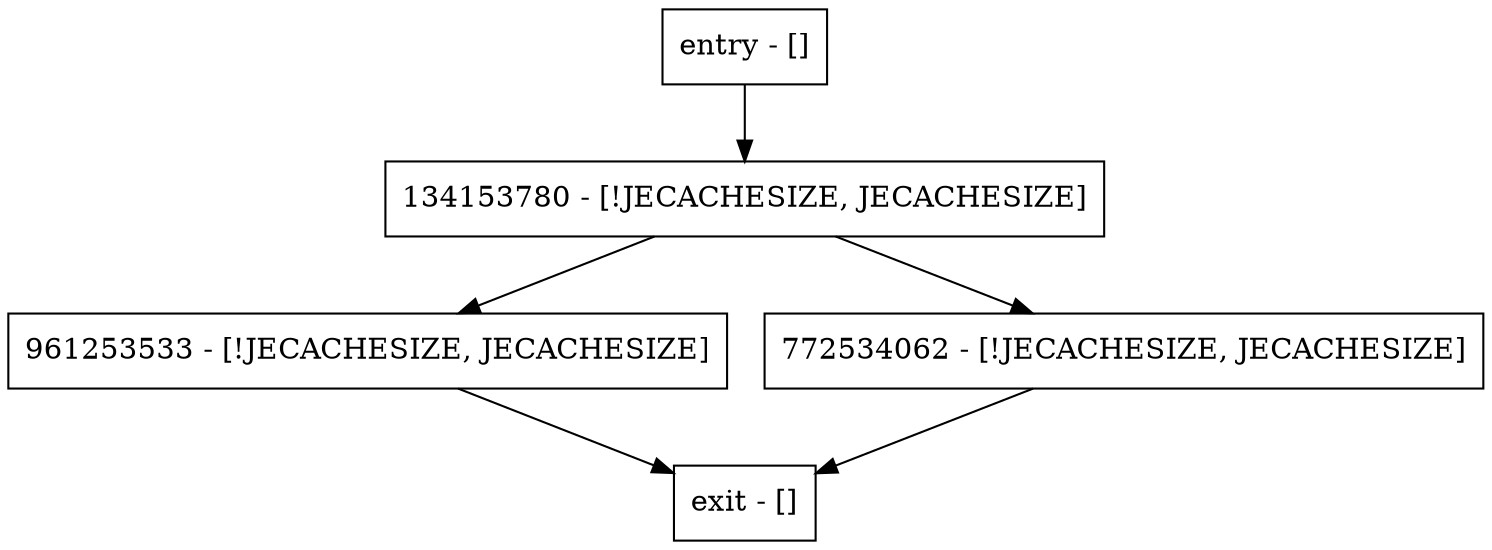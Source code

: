 digraph getTimeoutInfo {
node [shape=record];
entry [label="entry - []"];
exit [label="exit - []"];
134153780 [label="134153780 - [!JECACHESIZE, JECACHESIZE]"];
961253533 [label="961253533 - [!JECACHESIZE, JECACHESIZE]"];
772534062 [label="772534062 - [!JECACHESIZE, JECACHESIZE]"];
entry;
exit;
entry -> 134153780;
134153780 -> 961253533;
134153780 -> 772534062;
961253533 -> exit;
772534062 -> exit;
}
